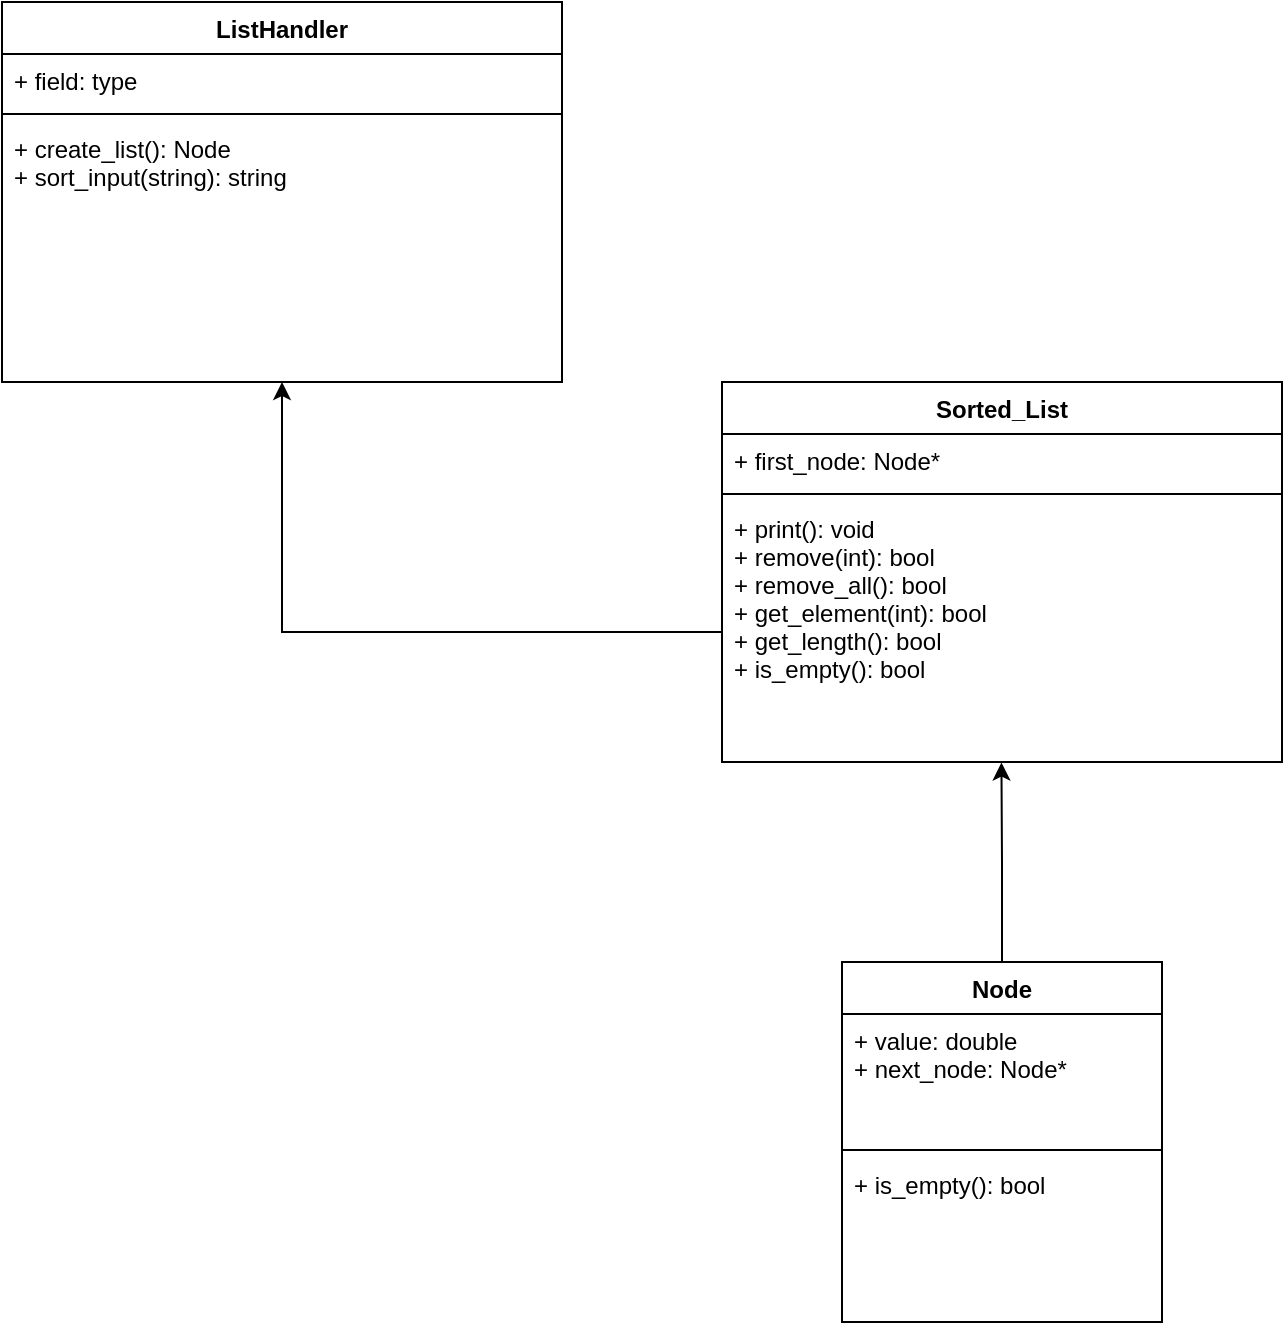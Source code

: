 <mxfile version="12.2.6" type="device" pages="1"><diagram id="4iWqP3NKZz0V13-tYsNR" name="Page-1"><mxGraphModel dx="2295" dy="1907" grid="1" gridSize="10" guides="1" tooltips="1" connect="1" arrows="1" fold="1" page="1" pageScale="1" pageWidth="827" pageHeight="1169" math="0" shadow="0"><root><mxCell id="0"/><mxCell id="1" parent="0"/><mxCell id="7fKqw4Pzm0IiydWj6YIQ-15" style="edgeStyle=orthogonalEdgeStyle;rounded=0;orthogonalLoop=1;jettySize=auto;html=1;exitX=0.5;exitY=0;exitDx=0;exitDy=0;entryX=0.499;entryY=1.002;entryDx=0;entryDy=0;entryPerimeter=0;" edge="1" parent="1" source="7fKqw4Pzm0IiydWj6YIQ-1" target="7fKqw4Pzm0IiydWj6YIQ-8"><mxGeometry relative="1" as="geometry"/></mxCell><mxCell id="7fKqw4Pzm0IiydWj6YIQ-1" value="Node&#xA;" style="swimlane;fontStyle=1;align=center;verticalAlign=top;childLayout=stackLayout;horizontal=1;startSize=26;horizontalStack=0;resizeParent=1;resizeParentMax=0;resizeLast=0;collapsible=1;marginBottom=0;" vertex="1" parent="1"><mxGeometry x="310" y="390" width="160" height="180" as="geometry"/></mxCell><mxCell id="7fKqw4Pzm0IiydWj6YIQ-2" value="+ value: double&#xA;+ next_node: Node*&#xA;" style="text;strokeColor=none;fillColor=none;align=left;verticalAlign=top;spacingLeft=4;spacingRight=4;overflow=hidden;rotatable=0;points=[[0,0.5],[1,0.5]];portConstraint=eastwest;" vertex="1" parent="7fKqw4Pzm0IiydWj6YIQ-1"><mxGeometry y="26" width="160" height="64" as="geometry"/></mxCell><mxCell id="7fKqw4Pzm0IiydWj6YIQ-3" value="" style="line;strokeWidth=1;fillColor=none;align=left;verticalAlign=middle;spacingTop=-1;spacingLeft=3;spacingRight=3;rotatable=0;labelPosition=right;points=[];portConstraint=eastwest;" vertex="1" parent="7fKqw4Pzm0IiydWj6YIQ-1"><mxGeometry y="90" width="160" height="8" as="geometry"/></mxCell><mxCell id="7fKqw4Pzm0IiydWj6YIQ-4" value="+ is_empty(): bool" style="text;strokeColor=none;fillColor=none;align=left;verticalAlign=top;spacingLeft=4;spacingRight=4;overflow=hidden;rotatable=0;points=[[0,0.5],[1,0.5]];portConstraint=eastwest;" vertex="1" parent="7fKqw4Pzm0IiydWj6YIQ-1"><mxGeometry y="98" width="160" height="82" as="geometry"/></mxCell><mxCell id="7fKqw4Pzm0IiydWj6YIQ-5" value="Sorted_List" style="swimlane;fontStyle=1;align=center;verticalAlign=top;childLayout=stackLayout;horizontal=1;startSize=26;horizontalStack=0;resizeParent=1;resizeParentMax=0;resizeLast=0;collapsible=1;marginBottom=0;" vertex="1" parent="1"><mxGeometry x="250" y="100" width="280" height="190" as="geometry"/></mxCell><mxCell id="7fKqw4Pzm0IiydWj6YIQ-6" value="+ first_node: Node*" style="text;strokeColor=none;fillColor=none;align=left;verticalAlign=top;spacingLeft=4;spacingRight=4;overflow=hidden;rotatable=0;points=[[0,0.5],[1,0.5]];portConstraint=eastwest;" vertex="1" parent="7fKqw4Pzm0IiydWj6YIQ-5"><mxGeometry y="26" width="280" height="26" as="geometry"/></mxCell><mxCell id="7fKqw4Pzm0IiydWj6YIQ-7" value="" style="line;strokeWidth=1;fillColor=none;align=left;verticalAlign=middle;spacingTop=-1;spacingLeft=3;spacingRight=3;rotatable=0;labelPosition=right;points=[];portConstraint=eastwest;" vertex="1" parent="7fKqw4Pzm0IiydWj6YIQ-5"><mxGeometry y="52" width="280" height="8" as="geometry"/></mxCell><mxCell id="7fKqw4Pzm0IiydWj6YIQ-8" value="+ print(): void&#xA;+ remove(int): bool&#xA;+ remove_all(): bool&#xA;+ get_element(int): bool&#xA;+ get_length(): bool&#xA;+ is_empty(): bool&#xA;" style="text;strokeColor=none;fillColor=none;align=left;verticalAlign=top;spacingLeft=4;spacingRight=4;overflow=hidden;rotatable=0;points=[[0,0.5],[1,0.5]];portConstraint=eastwest;" vertex="1" parent="7fKqw4Pzm0IiydWj6YIQ-5"><mxGeometry y="60" width="280" height="130" as="geometry"/></mxCell><mxCell id="7fKqw4Pzm0IiydWj6YIQ-10" value="ListHandler" style="swimlane;fontStyle=1;align=center;verticalAlign=top;childLayout=stackLayout;horizontal=1;startSize=26;horizontalStack=0;resizeParent=1;resizeParentMax=0;resizeLast=0;collapsible=1;marginBottom=0;" vertex="1" parent="1"><mxGeometry x="-110" y="-90" width="280" height="190" as="geometry"/></mxCell><mxCell id="7fKqw4Pzm0IiydWj6YIQ-11" value="+ field: type" style="text;strokeColor=none;fillColor=none;align=left;verticalAlign=top;spacingLeft=4;spacingRight=4;overflow=hidden;rotatable=0;points=[[0,0.5],[1,0.5]];portConstraint=eastwest;" vertex="1" parent="7fKqw4Pzm0IiydWj6YIQ-10"><mxGeometry y="26" width="280" height="26" as="geometry"/></mxCell><mxCell id="7fKqw4Pzm0IiydWj6YIQ-12" value="" style="line;strokeWidth=1;fillColor=none;align=left;verticalAlign=middle;spacingTop=-1;spacingLeft=3;spacingRight=3;rotatable=0;labelPosition=right;points=[];portConstraint=eastwest;" vertex="1" parent="7fKqw4Pzm0IiydWj6YIQ-10"><mxGeometry y="52" width="280" height="8" as="geometry"/></mxCell><mxCell id="7fKqw4Pzm0IiydWj6YIQ-13" value="+ create_list(): Node&#xA;+ sort_input(string): string&#xA;" style="text;strokeColor=none;fillColor=none;align=left;verticalAlign=top;spacingLeft=4;spacingRight=4;overflow=hidden;rotatable=0;points=[[0,0.5],[1,0.5]];portConstraint=eastwest;" vertex="1" parent="7fKqw4Pzm0IiydWj6YIQ-10"><mxGeometry y="60" width="280" height="130" as="geometry"/></mxCell><mxCell id="7fKqw4Pzm0IiydWj6YIQ-14" style="edgeStyle=orthogonalEdgeStyle;rounded=0;orthogonalLoop=1;jettySize=auto;html=1;exitX=0;exitY=0.5;exitDx=0;exitDy=0;entryX=0.5;entryY=1;entryDx=0;entryDy=0;" edge="1" parent="1" source="7fKqw4Pzm0IiydWj6YIQ-8" target="7fKqw4Pzm0IiydWj6YIQ-10"><mxGeometry relative="1" as="geometry"/></mxCell></root></mxGraphModel></diagram></mxfile>